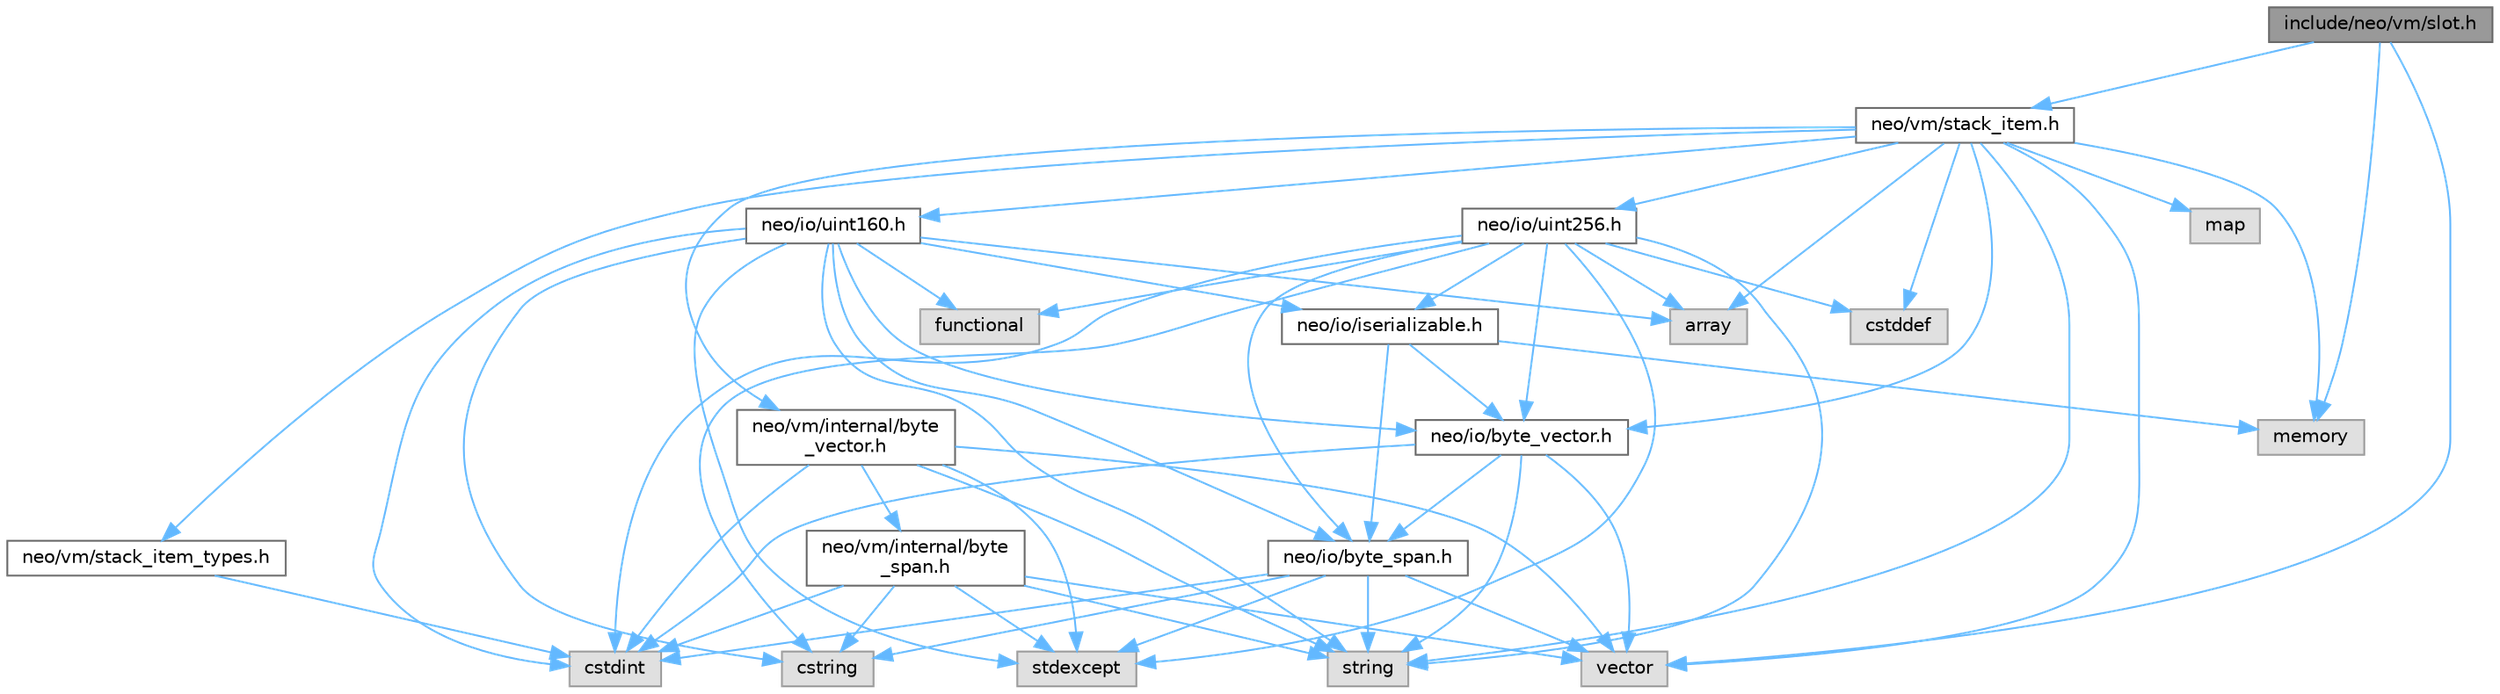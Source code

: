 digraph "include/neo/vm/slot.h"
{
 // LATEX_PDF_SIZE
  bgcolor="transparent";
  edge [fontname=Helvetica,fontsize=10,labelfontname=Helvetica,labelfontsize=10];
  node [fontname=Helvetica,fontsize=10,shape=box,height=0.2,width=0.4];
  Node1 [id="Node000001",label="include/neo/vm/slot.h",height=0.2,width=0.4,color="gray40", fillcolor="grey60", style="filled", fontcolor="black",tooltip=" "];
  Node1 -> Node2 [id="edge57_Node000001_Node000002",color="steelblue1",style="solid",tooltip=" "];
  Node2 [id="Node000002",label="neo/vm/stack_item.h",height=0.2,width=0.4,color="grey40", fillcolor="white", style="filled",URL="$stack__item_8h.html",tooltip=" "];
  Node2 -> Node3 [id="edge58_Node000002_Node000003",color="steelblue1",style="solid",tooltip=" "];
  Node3 [id="Node000003",label="neo/io/byte_vector.h",height=0.2,width=0.4,color="grey40", fillcolor="white", style="filled",URL="$io_2byte__vector_8h.html",tooltip=" "];
  Node3 -> Node4 [id="edge59_Node000003_Node000004",color="steelblue1",style="solid",tooltip=" "];
  Node4 [id="Node000004",label="neo/io/byte_span.h",height=0.2,width=0.4,color="grey40", fillcolor="white", style="filled",URL="$io_2byte__span_8h.html",tooltip=" "];
  Node4 -> Node5 [id="edge60_Node000004_Node000005",color="steelblue1",style="solid",tooltip=" "];
  Node5 [id="Node000005",label="cstdint",height=0.2,width=0.4,color="grey60", fillcolor="#E0E0E0", style="filled",tooltip=" "];
  Node4 -> Node6 [id="edge61_Node000004_Node000006",color="steelblue1",style="solid",tooltip=" "];
  Node6 [id="Node000006",label="cstring",height=0.2,width=0.4,color="grey60", fillcolor="#E0E0E0", style="filled",tooltip=" "];
  Node4 -> Node7 [id="edge62_Node000004_Node000007",color="steelblue1",style="solid",tooltip=" "];
  Node7 [id="Node000007",label="stdexcept",height=0.2,width=0.4,color="grey60", fillcolor="#E0E0E0", style="filled",tooltip=" "];
  Node4 -> Node8 [id="edge63_Node000004_Node000008",color="steelblue1",style="solid",tooltip=" "];
  Node8 [id="Node000008",label="string",height=0.2,width=0.4,color="grey60", fillcolor="#E0E0E0", style="filled",tooltip=" "];
  Node4 -> Node9 [id="edge64_Node000004_Node000009",color="steelblue1",style="solid",tooltip=" "];
  Node9 [id="Node000009",label="vector",height=0.2,width=0.4,color="grey60", fillcolor="#E0E0E0", style="filled",tooltip=" "];
  Node3 -> Node5 [id="edge65_Node000003_Node000005",color="steelblue1",style="solid",tooltip=" "];
  Node3 -> Node8 [id="edge66_Node000003_Node000008",color="steelblue1",style="solid",tooltip=" "];
  Node3 -> Node9 [id="edge67_Node000003_Node000009",color="steelblue1",style="solid",tooltip=" "];
  Node2 -> Node10 [id="edge68_Node000002_Node000010",color="steelblue1",style="solid",tooltip=" "];
  Node10 [id="Node000010",label="neo/io/uint160.h",height=0.2,width=0.4,color="grey40", fillcolor="white", style="filled",URL="$uint160_8h.html",tooltip=" "];
  Node10 -> Node4 [id="edge69_Node000010_Node000004",color="steelblue1",style="solid",tooltip=" "];
  Node10 -> Node3 [id="edge70_Node000010_Node000003",color="steelblue1",style="solid",tooltip=" "];
  Node10 -> Node11 [id="edge71_Node000010_Node000011",color="steelblue1",style="solid",tooltip=" "];
  Node11 [id="Node000011",label="neo/io/iserializable.h",height=0.2,width=0.4,color="grey40", fillcolor="white", style="filled",URL="$iserializable_8h.html",tooltip=" "];
  Node11 -> Node4 [id="edge72_Node000011_Node000004",color="steelblue1",style="solid",tooltip=" "];
  Node11 -> Node3 [id="edge73_Node000011_Node000003",color="steelblue1",style="solid",tooltip=" "];
  Node11 -> Node12 [id="edge74_Node000011_Node000012",color="steelblue1",style="solid",tooltip=" "];
  Node12 [id="Node000012",label="memory",height=0.2,width=0.4,color="grey60", fillcolor="#E0E0E0", style="filled",tooltip=" "];
  Node10 -> Node13 [id="edge75_Node000010_Node000013",color="steelblue1",style="solid",tooltip=" "];
  Node13 [id="Node000013",label="array",height=0.2,width=0.4,color="grey60", fillcolor="#E0E0E0", style="filled",tooltip=" "];
  Node10 -> Node5 [id="edge76_Node000010_Node000005",color="steelblue1",style="solid",tooltip=" "];
  Node10 -> Node6 [id="edge77_Node000010_Node000006",color="steelblue1",style="solid",tooltip=" "];
  Node10 -> Node14 [id="edge78_Node000010_Node000014",color="steelblue1",style="solid",tooltip=" "];
  Node14 [id="Node000014",label="functional",height=0.2,width=0.4,color="grey60", fillcolor="#E0E0E0", style="filled",tooltip=" "];
  Node10 -> Node7 [id="edge79_Node000010_Node000007",color="steelblue1",style="solid",tooltip=" "];
  Node10 -> Node8 [id="edge80_Node000010_Node000008",color="steelblue1",style="solid",tooltip=" "];
  Node2 -> Node15 [id="edge81_Node000002_Node000015",color="steelblue1",style="solid",tooltip=" "];
  Node15 [id="Node000015",label="neo/io/uint256.h",height=0.2,width=0.4,color="grey40", fillcolor="white", style="filled",URL="$uint256_8h.html",tooltip=" "];
  Node15 -> Node4 [id="edge82_Node000015_Node000004",color="steelblue1",style="solid",tooltip=" "];
  Node15 -> Node3 [id="edge83_Node000015_Node000003",color="steelblue1",style="solid",tooltip=" "];
  Node15 -> Node11 [id="edge84_Node000015_Node000011",color="steelblue1",style="solid",tooltip=" "];
  Node15 -> Node13 [id="edge85_Node000015_Node000013",color="steelblue1",style="solid",tooltip=" "];
  Node15 -> Node16 [id="edge86_Node000015_Node000016",color="steelblue1",style="solid",tooltip=" "];
  Node16 [id="Node000016",label="cstddef",height=0.2,width=0.4,color="grey60", fillcolor="#E0E0E0", style="filled",tooltip=" "];
  Node15 -> Node5 [id="edge87_Node000015_Node000005",color="steelblue1",style="solid",tooltip=" "];
  Node15 -> Node6 [id="edge88_Node000015_Node000006",color="steelblue1",style="solid",tooltip=" "];
  Node15 -> Node14 [id="edge89_Node000015_Node000014",color="steelblue1",style="solid",tooltip=" "];
  Node15 -> Node7 [id="edge90_Node000015_Node000007",color="steelblue1",style="solid",tooltip=" "];
  Node15 -> Node8 [id="edge91_Node000015_Node000008",color="steelblue1",style="solid",tooltip=" "];
  Node2 -> Node17 [id="edge92_Node000002_Node000017",color="steelblue1",style="solid",tooltip=" "];
  Node17 [id="Node000017",label="neo/vm/internal/byte\l_vector.h",height=0.2,width=0.4,color="grey40", fillcolor="white", style="filled",URL="$vm_2internal_2byte__vector_8h.html",tooltip=" "];
  Node17 -> Node18 [id="edge93_Node000017_Node000018",color="steelblue1",style="solid",tooltip=" "];
  Node18 [id="Node000018",label="neo/vm/internal/byte\l_span.h",height=0.2,width=0.4,color="grey40", fillcolor="white", style="filled",URL="$vm_2internal_2byte__span_8h.html",tooltip=" "];
  Node18 -> Node5 [id="edge94_Node000018_Node000005",color="steelblue1",style="solid",tooltip=" "];
  Node18 -> Node6 [id="edge95_Node000018_Node000006",color="steelblue1",style="solid",tooltip=" "];
  Node18 -> Node7 [id="edge96_Node000018_Node000007",color="steelblue1",style="solid",tooltip=" "];
  Node18 -> Node8 [id="edge97_Node000018_Node000008",color="steelblue1",style="solid",tooltip=" "];
  Node18 -> Node9 [id="edge98_Node000018_Node000009",color="steelblue1",style="solid",tooltip=" "];
  Node17 -> Node5 [id="edge99_Node000017_Node000005",color="steelblue1",style="solid",tooltip=" "];
  Node17 -> Node7 [id="edge100_Node000017_Node000007",color="steelblue1",style="solid",tooltip=" "];
  Node17 -> Node8 [id="edge101_Node000017_Node000008",color="steelblue1",style="solid",tooltip=" "];
  Node17 -> Node9 [id="edge102_Node000017_Node000009",color="steelblue1",style="solid",tooltip=" "];
  Node2 -> Node19 [id="edge103_Node000002_Node000019",color="steelblue1",style="solid",tooltip=" "];
  Node19 [id="Node000019",label="neo/vm/stack_item_types.h",height=0.2,width=0.4,color="grey40", fillcolor="white", style="filled",URL="$stack__item__types_8h.html",tooltip=" "];
  Node19 -> Node5 [id="edge104_Node000019_Node000005",color="steelblue1",style="solid",tooltip=" "];
  Node2 -> Node13 [id="edge105_Node000002_Node000013",color="steelblue1",style="solid",tooltip=" "];
  Node2 -> Node16 [id="edge106_Node000002_Node000016",color="steelblue1",style="solid",tooltip=" "];
  Node2 -> Node20 [id="edge107_Node000002_Node000020",color="steelblue1",style="solid",tooltip=" "];
  Node20 [id="Node000020",label="map",height=0.2,width=0.4,color="grey60", fillcolor="#E0E0E0", style="filled",tooltip=" "];
  Node2 -> Node12 [id="edge108_Node000002_Node000012",color="steelblue1",style="solid",tooltip=" "];
  Node2 -> Node8 [id="edge109_Node000002_Node000008",color="steelblue1",style="solid",tooltip=" "];
  Node2 -> Node9 [id="edge110_Node000002_Node000009",color="steelblue1",style="solid",tooltip=" "];
  Node1 -> Node12 [id="edge111_Node000001_Node000012",color="steelblue1",style="solid",tooltip=" "];
  Node1 -> Node9 [id="edge112_Node000001_Node000009",color="steelblue1",style="solid",tooltip=" "];
}
